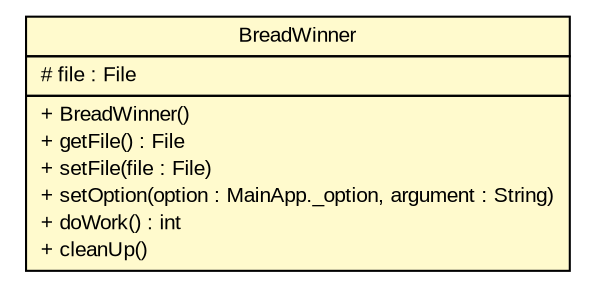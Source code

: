 #!/usr/local/bin/dot
#
# Class diagram 
# Generated by UmlGraph version 4.6 (http://www.spinellis.gr/sw/umlgraph)
#

digraph G {
	edge [fontname="arial",fontsize=10,labelfontname="arial",labelfontsize=10];
	node [fontname="arial",fontsize=10,shape=plaintext];
	// net.idea.examples.examples_maven.BreadWinner
	c7 [label=<<table border="0" cellborder="1" cellspacing="0" cellpadding="2" port="p" bgcolor="lemonChiffon" href="./BreadWinner.html">
		<tr><td><table border="0" cellspacing="0" cellpadding="1">
			<tr><td> BreadWinner </td></tr>
		</table></td></tr>
		<tr><td><table border="0" cellspacing="0" cellpadding="1">
			<tr><td align="left"> # file : File </td></tr>
		</table></td></tr>
		<tr><td><table border="0" cellspacing="0" cellpadding="1">
			<tr><td align="left"> + BreadWinner() </td></tr>
			<tr><td align="left"> + getFile() : File </td></tr>
			<tr><td align="left"> + setFile(file : File) </td></tr>
			<tr><td align="left"> + setOption(option : MainApp._option, argument : String) </td></tr>
			<tr><td align="left"> + doWork() : int </td></tr>
			<tr><td align="left"> + cleanUp() </td></tr>
		</table></td></tr>
		</table>>, fontname="arial", fontcolor="black", fontsize=10.0];
}

